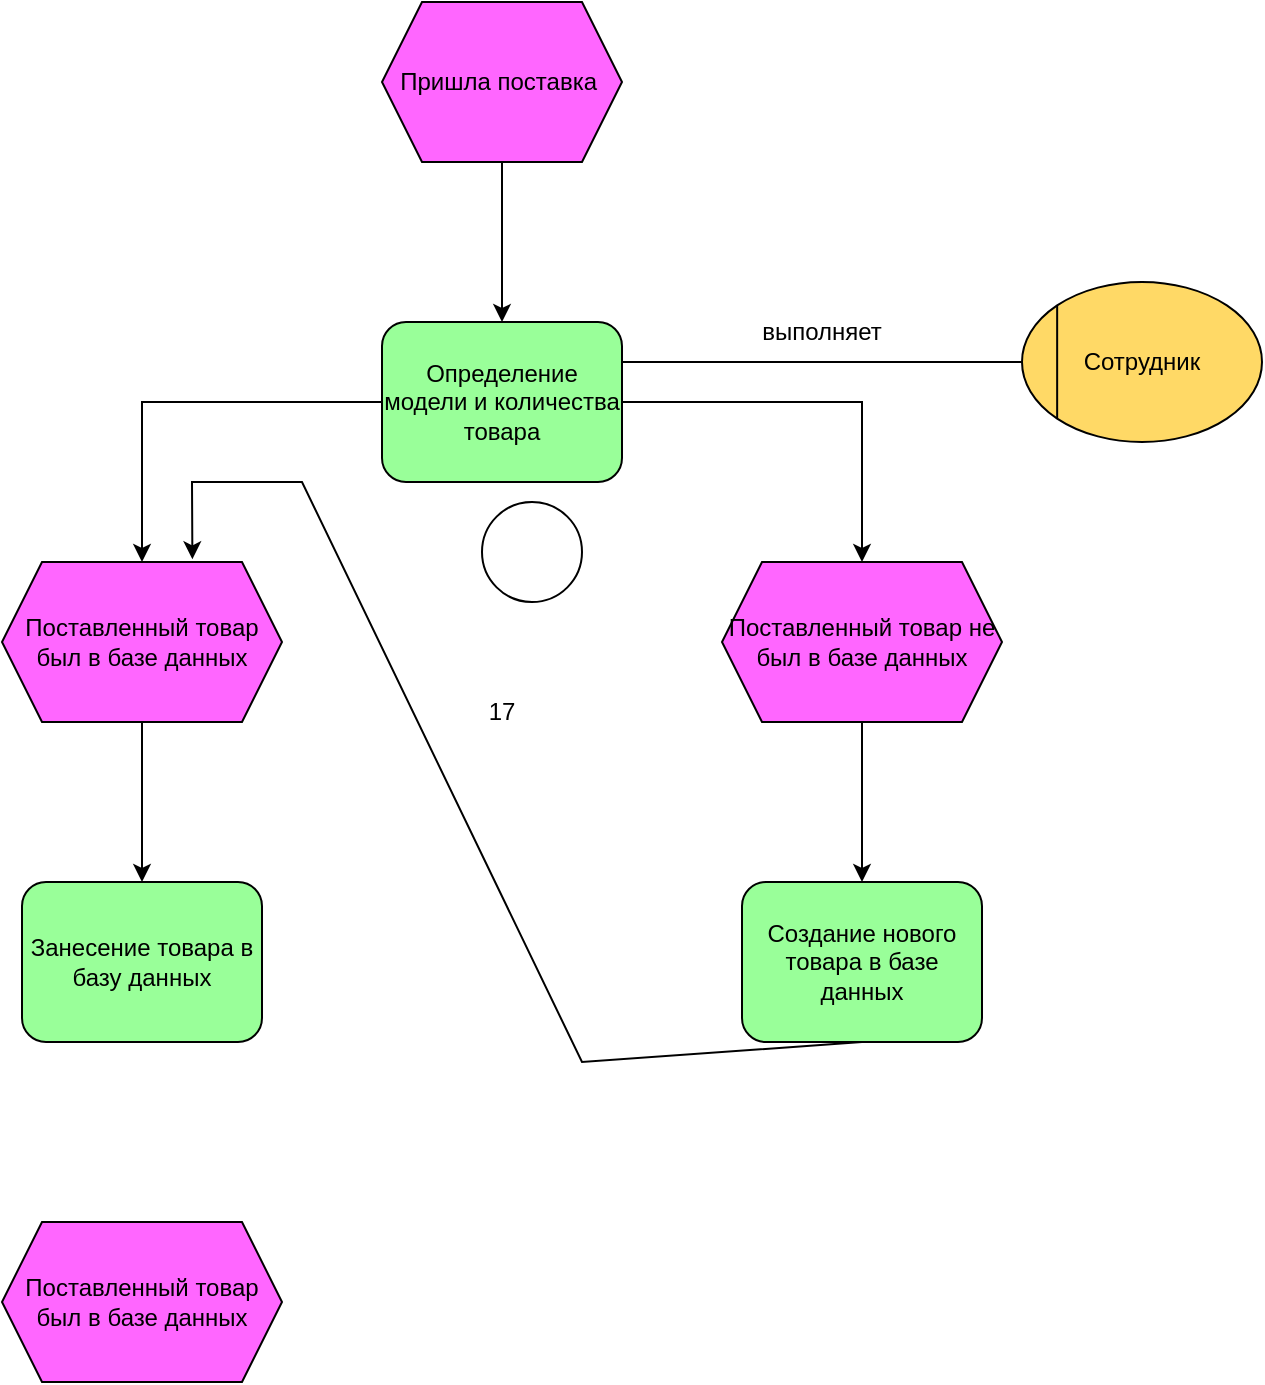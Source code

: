 <mxfile version="22.1.11" type="github">
  <diagram name="Страница — 1" id="INVGBPt_VYmLyctggFGg">
    <mxGraphModel dx="1050" dy="557" grid="1" gridSize="10" guides="1" tooltips="1" connect="1" arrows="1" fold="1" page="1" pageScale="1" pageWidth="827" pageHeight="1169" math="0" shadow="0">
      <root>
        <mxCell id="0" />
        <mxCell id="1" parent="0" />
        <mxCell id="-x4PVFEpAmjkInHYJLnl-1" value="Пришла поставка&amp;nbsp;" style="shape=hexagon;perimeter=hexagonPerimeter2;whiteSpace=wrap;html=1;fixedSize=1;fillColor=#FF66FF;strokeColor=#000000;" parent="1" vertex="1">
          <mxGeometry x="320" y="40" width="120" height="80" as="geometry" />
        </mxCell>
        <mxCell id="-x4PVFEpAmjkInHYJLnl-2" value="" style="endArrow=classic;html=1;rounded=0;exitX=0.5;exitY=1;exitDx=0;exitDy=0;" parent="1" source="-x4PVFEpAmjkInHYJLnl-1" edge="1">
          <mxGeometry width="50" height="50" relative="1" as="geometry">
            <mxPoint x="430" y="460" as="sourcePoint" />
            <mxPoint x="380" y="200" as="targetPoint" />
          </mxGeometry>
        </mxCell>
        <mxCell id="-x4PVFEpAmjkInHYJLnl-3" value="Занесение товара в базу данных" style="rounded=1;whiteSpace=wrap;html=1;fillColor=#99FF99;" parent="1" vertex="1">
          <mxGeometry x="140" y="480" width="120" height="80" as="geometry" />
        </mxCell>
        <mxCell id="-x4PVFEpAmjkInHYJLnl-15" value="Поставленный товар был в базе данных" style="shape=hexagon;perimeter=hexagonPerimeter2;whiteSpace=wrap;html=1;fixedSize=1;fillColor=#FF66FF;" parent="1" vertex="1">
          <mxGeometry x="130" y="320" width="140" height="80" as="geometry" />
        </mxCell>
        <mxCell id="QIBEkFyhhaOV1atE6DGL-1" value="Определение модели и количества товара" style="rounded=1;whiteSpace=wrap;html=1;fillColor=#99FF99;" parent="1" vertex="1">
          <mxGeometry x="320" y="200" width="120" height="80" as="geometry" />
        </mxCell>
        <mxCell id="QIBEkFyhhaOV1atE6DGL-2" value="" style="endArrow=classic;html=1;rounded=0;entryX=0.5;entryY=0;entryDx=0;entryDy=0;exitX=0;exitY=0.5;exitDx=0;exitDy=0;" parent="1" source="QIBEkFyhhaOV1atE6DGL-1" target="-x4PVFEpAmjkInHYJLnl-15" edge="1">
          <mxGeometry width="50" height="50" relative="1" as="geometry">
            <mxPoint x="390" y="610" as="sourcePoint" />
            <mxPoint x="440" y="560" as="targetPoint" />
            <Array as="points">
              <mxPoint x="200" y="240" />
            </Array>
          </mxGeometry>
        </mxCell>
        <mxCell id="QIBEkFyhhaOV1atE6DGL-3" value="Поставленный товар не был в базе данных" style="shape=hexagon;perimeter=hexagonPerimeter2;whiteSpace=wrap;html=1;fixedSize=1;fillColor=#FF66FF;" parent="1" vertex="1">
          <mxGeometry x="490" y="320" width="140" height="80" as="geometry" />
        </mxCell>
        <mxCell id="QIBEkFyhhaOV1atE6DGL-4" value="" style="endArrow=classic;html=1;rounded=0;entryX=0.5;entryY=0;entryDx=0;entryDy=0;exitX=1;exitY=0.5;exitDx=0;exitDy=0;" parent="1" source="QIBEkFyhhaOV1atE6DGL-1" target="QIBEkFyhhaOV1atE6DGL-3" edge="1">
          <mxGeometry width="50" height="50" relative="1" as="geometry">
            <mxPoint x="390" y="610" as="sourcePoint" />
            <mxPoint x="440" y="560" as="targetPoint" />
            <Array as="points">
              <mxPoint x="560" y="240" />
            </Array>
          </mxGeometry>
        </mxCell>
        <mxCell id="QIBEkFyhhaOV1atE6DGL-5" value="" style="endArrow=classic;html=1;rounded=0;exitX=0.5;exitY=1;exitDx=0;exitDy=0;entryX=0.5;entryY=0;entryDx=0;entryDy=0;" parent="1" source="-x4PVFEpAmjkInHYJLnl-15" target="-x4PVFEpAmjkInHYJLnl-3" edge="1">
          <mxGeometry width="50" height="50" relative="1" as="geometry">
            <mxPoint x="390" y="610" as="sourcePoint" />
            <mxPoint x="440" y="560" as="targetPoint" />
          </mxGeometry>
        </mxCell>
        <mxCell id="QIBEkFyhhaOV1atE6DGL-6" value="Создание нового товара в базе данных" style="rounded=1;whiteSpace=wrap;html=1;fillColor=#99FF99;" parent="1" vertex="1">
          <mxGeometry x="500" y="480" width="120" height="80" as="geometry" />
        </mxCell>
        <mxCell id="QIBEkFyhhaOV1atE6DGL-7" value="" style="endArrow=classic;html=1;rounded=0;exitX=0.5;exitY=1;exitDx=0;exitDy=0;entryX=0.5;entryY=0;entryDx=0;entryDy=0;" parent="1" source="QIBEkFyhhaOV1atE6DGL-3" target="QIBEkFyhhaOV1atE6DGL-6" edge="1">
          <mxGeometry width="50" height="50" relative="1" as="geometry">
            <mxPoint x="390" y="610" as="sourcePoint" />
            <mxPoint x="440" y="560" as="targetPoint" />
          </mxGeometry>
        </mxCell>
        <mxCell id="QIBEkFyhhaOV1atE6DGL-8" value="Сотрудник" style="ellipse;whiteSpace=wrap;html=1;fillColor=#FFD966;" parent="1" vertex="1">
          <mxGeometry x="640" y="180" width="120" height="80" as="geometry" />
        </mxCell>
        <mxCell id="QIBEkFyhhaOV1atE6DGL-9" value="" style="endArrow=none;html=1;rounded=0;entryX=0;entryY=0;entryDx=0;entryDy=0;exitX=0;exitY=1;exitDx=0;exitDy=0;" parent="1" source="QIBEkFyhhaOV1atE6DGL-8" target="QIBEkFyhhaOV1atE6DGL-8" edge="1">
          <mxGeometry width="50" height="50" relative="1" as="geometry">
            <mxPoint x="390" y="610" as="sourcePoint" />
            <mxPoint x="440" y="560" as="targetPoint" />
          </mxGeometry>
        </mxCell>
        <mxCell id="QIBEkFyhhaOV1atE6DGL-10" value="" style="endArrow=none;html=1;rounded=0;entryX=0;entryY=0.5;entryDx=0;entryDy=0;exitX=1;exitY=0.25;exitDx=0;exitDy=0;" parent="1" source="QIBEkFyhhaOV1atE6DGL-1" target="QIBEkFyhhaOV1atE6DGL-8" edge="1">
          <mxGeometry width="50" height="50" relative="1" as="geometry">
            <mxPoint x="390" y="610" as="sourcePoint" />
            <mxPoint x="440" y="560" as="targetPoint" />
          </mxGeometry>
        </mxCell>
        <mxCell id="QIBEkFyhhaOV1atE6DGL-11" value="выполняет" style="text;html=1;strokeColor=none;fillColor=none;align=center;verticalAlign=middle;whiteSpace=wrap;rounded=0;" parent="1" vertex="1">
          <mxGeometry x="510" y="190" width="60" height="30" as="geometry" />
        </mxCell>
        <mxCell id="CUF7VxnmCNdwsNRYRTGy-1" value="" style="ellipse;whiteSpace=wrap;html=1;aspect=fixed;" vertex="1" parent="1">
          <mxGeometry x="370" y="290" width="50" height="50" as="geometry" />
        </mxCell>
        <mxCell id="CUF7VxnmCNdwsNRYRTGy-2" value="Поставленный товар был в базе данных" style="shape=hexagon;perimeter=hexagonPerimeter2;whiteSpace=wrap;html=1;fixedSize=1;fillColor=#FF66FF;" vertex="1" parent="1">
          <mxGeometry x="130" y="650" width="140" height="80" as="geometry" />
        </mxCell>
        <mxCell id="CUF7VxnmCNdwsNRYRTGy-3" value="" style="endArrow=classic;html=1;rounded=0;entryX=0.68;entryY=-0.017;entryDx=0;entryDy=0;exitX=0.5;exitY=1;exitDx=0;exitDy=0;entryPerimeter=0;" edge="1" parent="1" source="QIBEkFyhhaOV1atE6DGL-6" target="-x4PVFEpAmjkInHYJLnl-15">
          <mxGeometry width="50" height="50" relative="1" as="geometry">
            <mxPoint x="390" y="450" as="sourcePoint" />
            <mxPoint x="440" y="400" as="targetPoint" />
            <Array as="points">
              <mxPoint x="420" y="570" />
              <mxPoint x="280" y="280" />
              <mxPoint x="225" y="280" />
            </Array>
          </mxGeometry>
        </mxCell>
        <mxCell id="CUF7VxnmCNdwsNRYRTGy-5" value="17&lt;br&gt;" style="text;html=1;strokeColor=none;fillColor=none;align=center;verticalAlign=middle;whiteSpace=wrap;rounded=0;" vertex="1" parent="1">
          <mxGeometry x="350" y="380" width="60" height="30" as="geometry" />
        </mxCell>
      </root>
    </mxGraphModel>
  </diagram>
</mxfile>
